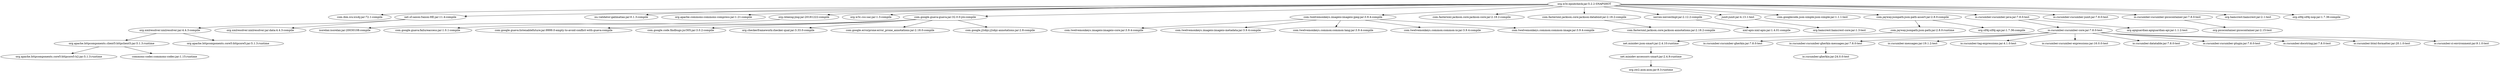 digraph w3c__epubcheck {
	"org.w3c:epubcheck:jar:5.2.2-SNAPSHOT" -> "com.ibm.icu:icu4j:jar:72.1:compile" ; 
	"org.w3c:epubcheck:jar:5.2.2-SNAPSHOT" -> "net.sf.saxon:Saxon-HE:jar:11.4:compile" ; 
	"org.w3c:epubcheck:jar:5.2.2-SNAPSHOT" -> "nu.validator:galimatias:jar:0.1.3:compile" ; 
	"org.w3c:epubcheck:jar:5.2.2-SNAPSHOT" -> "org.apache.commons:commons-compress:jar:1.21:compile" ; 
	"org.w3c:epubcheck:jar:5.2.2-SNAPSHOT" -> "org.relaxng:jing:jar:20181222:compile" ; 
	"org.w3c:epubcheck:jar:5.2.2-SNAPSHOT" -> "org.w3c.css:sac:jar:1.3:compile" ; 
	"org.w3c:epubcheck:jar:5.2.2-SNAPSHOT" -> "com.google.guava:guava:jar:32.0.0-jre:compile" ; 
	"org.w3c:epubcheck:jar:5.2.2-SNAPSHOT" -> "com.twelvemonkeys.imageio:imageio-jpeg:jar:3.9.4:compile" ; 
	"org.w3c:epubcheck:jar:5.2.2-SNAPSHOT" -> "com.fasterxml.jackson.core:jackson-core:jar:2.18.2:compile" ; 
	"org.w3c:epubcheck:jar:5.2.2-SNAPSHOT" -> "com.fasterxml.jackson.core:jackson-databind:jar:2.18.2:compile" ; 
	"org.w3c:epubcheck:jar:5.2.2-SNAPSHOT" -> "xerces:xercesImpl:jar:2.12.2:compile" ; 
	"org.w3c:epubcheck:jar:5.2.2-SNAPSHOT" -> "junit:junit:jar:4.13.1:test" ; 
	"org.w3c:epubcheck:jar:5.2.2-SNAPSHOT" -> "com.googlecode.json-simple:json-simple:jar:1.1.1:test" ; 
	"org.w3c:epubcheck:jar:5.2.2-SNAPSHOT" -> "com.jayway.jsonpath:json-path-assert:jar:2.8.0:compile" ; 
	"org.w3c:epubcheck:jar:5.2.2-SNAPSHOT" -> "io.cucumber:cucumber-java:jar:7.8.0:test" ; 
	"org.w3c:epubcheck:jar:5.2.2-SNAPSHOT" -> "io.cucumber:cucumber-junit:jar:7.8.0:test" ; 
	"org.w3c:epubcheck:jar:5.2.2-SNAPSHOT" -> "io.cucumber:cucumber-picocontainer:jar:7.8.0:test" ; 
	"org.w3c:epubcheck:jar:5.2.2-SNAPSHOT" -> "org.hamcrest:hamcrest:jar:2.1:test" ; 
	"org.w3c:epubcheck:jar:5.2.2-SNAPSHOT" -> "org.slf4j:slf4j-nop:jar:1.7.36:compile" ; 
	"net.sf.saxon:Saxon-HE:jar:11.4:compile" -> "org.xmlresolver:xmlresolver:jar:4.4.3:compile" ; 
	"net.sf.saxon:Saxon-HE:jar:11.4:compile" -> "org.xmlresolver:xmlresolver:jar:data:4.4.3:compile" ; 
	"org.xmlresolver:xmlresolver:jar:4.4.3:compile" -> "org.apache.httpcomponents.client5:httpclient5:jar:5.1.3:runtime" ; 
	"org.xmlresolver:xmlresolver:jar:4.4.3:compile" -> "org.apache.httpcomponents.core5:httpcore5:jar:5.1.3:runtime" ; 
	"org.apache.httpcomponents.client5:httpclient5:jar:5.1.3:runtime" -> "org.apache.httpcomponents.core5:httpcore5-h2:jar:5.1.3:runtime" ; 
	"org.apache.httpcomponents.client5:httpclient5:jar:5.1.3:runtime" -> "commons-codec:commons-codec:jar:1.15:runtime" ; 
	"org.relaxng:jing:jar:20181222:compile" -> "isorelax:isorelax:jar:20030108:compile" ; 
	"com.google.guava:guava:jar:32.0.0-jre:compile" -> "com.google.guava:failureaccess:jar:1.0.1:compile" ; 
	"com.google.guava:guava:jar:32.0.0-jre:compile" -> "com.google.guava:listenablefuture:jar:9999.0-empty-to-avoid-conflict-with-guava:compile" ; 
	"com.google.guava:guava:jar:32.0.0-jre:compile" -> "com.google.code.findbugs:jsr305:jar:3.0.2:compile" ; 
	"com.google.guava:guava:jar:32.0.0-jre:compile" -> "org.checkerframework:checker-qual:jar:3.33.0:compile" ; 
	"com.google.guava:guava:jar:32.0.0-jre:compile" -> "com.google.errorprone:error_prone_annotations:jar:2.18.0:compile" ; 
	"com.google.guava:guava:jar:32.0.0-jre:compile" -> "com.google.j2objc:j2objc-annotations:jar:2.8:compile" ; 
	"com.twelvemonkeys.imageio:imageio-jpeg:jar:3.9.4:compile" -> "com.twelvemonkeys.imageio:imageio-core:jar:3.9.4:compile" ; 
	"com.twelvemonkeys.imageio:imageio-jpeg:jar:3.9.4:compile" -> "com.twelvemonkeys.imageio:imageio-metadata:jar:3.9.4:compile" ; 
	"com.twelvemonkeys.imageio:imageio-jpeg:jar:3.9.4:compile" -> "com.twelvemonkeys.common:common-lang:jar:3.9.4:compile" ; 
	"com.twelvemonkeys.imageio:imageio-jpeg:jar:3.9.4:compile" -> "com.twelvemonkeys.common:common-io:jar:3.9.4:compile" ; 
	"com.twelvemonkeys.imageio:imageio-jpeg:jar:3.9.4:compile" -> "com.twelvemonkeys.common:common-image:jar:3.9.4:compile" ; 
	"com.fasterxml.jackson.core:jackson-databind:jar:2.18.2:compile" -> "com.fasterxml.jackson.core:jackson-annotations:jar:2.18.2:compile" ; 
	"xerces:xercesImpl:jar:2.12.2:compile" -> "xml-apis:xml-apis:jar:1.4.01:compile" ; 
	"junit:junit:jar:4.13.1:test" -> "org.hamcrest:hamcrest-core:jar:1.3:test" ; 
	"com.jayway.jsonpath:json-path-assert:jar:2.8.0:compile" -> "com.jayway.jsonpath:json-path:jar:2.8.0:runtime" ; 
	"com.jayway.jsonpath:json-path-assert:jar:2.8.0:compile" -> "org.slf4j:slf4j-api:jar:1.7.36:compile" ; 
	"com.jayway.jsonpath:json-path:jar:2.8.0:runtime" -> "net.minidev:json-smart:jar:2.4.10:runtime" ; 
	"net.minidev:json-smart:jar:2.4.10:runtime" -> "net.minidev:accessors-smart:jar:2.4.9:runtime" ; 
	"net.minidev:accessors-smart:jar:2.4.9:runtime" -> "org.ow2.asm:asm:jar:9.3:runtime" ; 
	"io.cucumber:cucumber-java:jar:7.8.0:test" -> "io.cucumber:cucumber-core:jar:7.8.0:test" ; 
	"io.cucumber:cucumber-java:jar:7.8.0:test" -> "org.apiguardian:apiguardian-api:jar:1.1.2:test" ; 
	"io.cucumber:cucumber-core:jar:7.8.0:test" -> "io.cucumber:cucumber-gherkin:jar:7.8.0:test" ; 
	"io.cucumber:cucumber-core:jar:7.8.0:test" -> "io.cucumber:cucumber-gherkin-messages:jar:7.8.0:test" ; 
	"io.cucumber:cucumber-core:jar:7.8.0:test" -> "io.cucumber:messages:jar:19.1.2:test" ; 
	"io.cucumber:cucumber-core:jar:7.8.0:test" -> "io.cucumber:tag-expressions:jar:4.1.0:test" ; 
	"io.cucumber:cucumber-core:jar:7.8.0:test" -> "io.cucumber:cucumber-expressions:jar:16.0.0:test" ; 
	"io.cucumber:cucumber-core:jar:7.8.0:test" -> "io.cucumber:datatable:jar:7.8.0:test" ; 
	"io.cucumber:cucumber-core:jar:7.8.0:test" -> "io.cucumber:cucumber-plugin:jar:7.8.0:test" ; 
	"io.cucumber:cucumber-core:jar:7.8.0:test" -> "io.cucumber:docstring:jar:7.8.0:test" ; 
	"io.cucumber:cucumber-core:jar:7.8.0:test" -> "io.cucumber:html-formatter:jar:20.1.0:test" ; 
	"io.cucumber:cucumber-core:jar:7.8.0:test" -> "io.cucumber:ci-environment:jar:9.1.0:test" ; 
	"io.cucumber:cucumber-gherkin-messages:jar:7.8.0:test" -> "io.cucumber:gherkin:jar:24.0.0:test" ; 
	"io.cucumber:cucumber-picocontainer:jar:7.8.0:test" -> "org.picocontainer:picocontainer:jar:2.15:test" ; 
}
